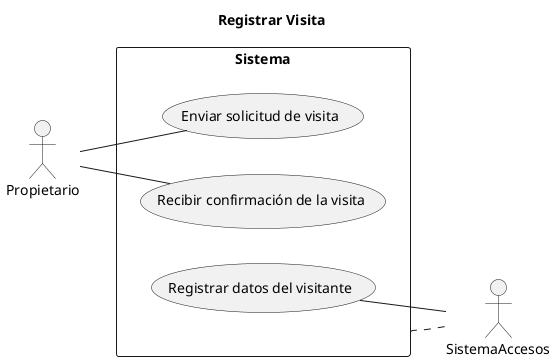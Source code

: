 @startuml Diagrama Caso Uso 1

title Registrar Visita

left to right direction
skinparam packageStyle rectangle

actor Propietario as p
actor SistemaAccesos as sa

rectangle Sistema {
  usecase "Enviar solicitud de visita" as UC1
  usecase "Recibir confirmación de la visita" as UC2
  usecase "Registrar datos del visitante" as UC3
}

Sistema .. sa

p -- UC1
p -- UC2

UC3 -- sa

@enduml
